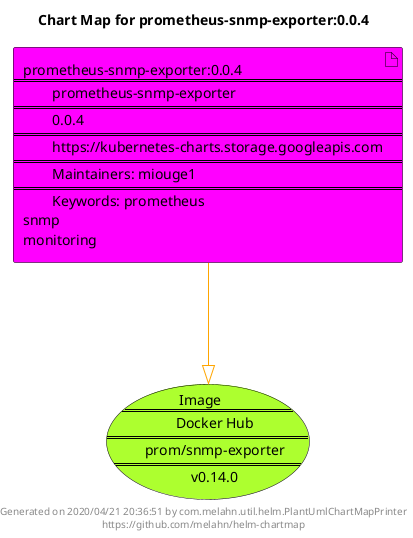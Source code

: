 @startuml
skinparam linetype ortho
skinparam backgroundColor white
skinparam usecaseBorderColor black
skinparam usecaseArrowColor LightSlateGray
skinparam artifactBorderColor black
skinparam artifactArrowColor LightSlateGray

title Chart Map for prometheus-snmp-exporter:0.0.4

'There is one referenced Helm Chart
artifact "prometheus-snmp-exporter:0.0.4\n====\n\tprometheus-snmp-exporter\n====\n\t0.0.4\n====\n\thttps://kubernetes-charts.storage.googleapis.com\n====\n\tMaintainers: miouge1\n====\n\tKeywords: prometheus\nsnmp\nmonitoring" as prometheus_snmp_exporter_0_0_4 #Fuchsia

'There is one referenced Docker Image
usecase "Image\n====\n\tDocker Hub\n====\n\tprom/snmp-exporter\n====\n\tv0.14.0" as prom_snmp_exporter_v0_14_0 #GreenYellow

'Chart Dependencies
prometheus_snmp_exporter_0_0_4--[#orange]-|>prom_snmp_exporter_v0_14_0

center footer Generated on 2020/04/21 20:36:51 by com.melahn.util.helm.PlantUmlChartMapPrinter\nhttps://github.com/melahn/helm-chartmap
@enduml
